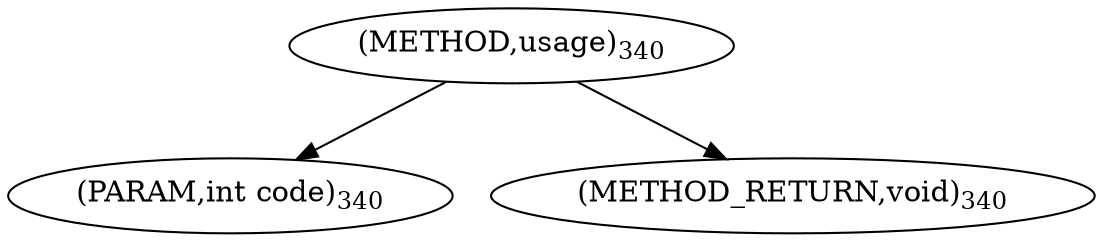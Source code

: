 digraph "usage" {  
"10282" [label = <(METHOD,usage)<SUB>340</SUB>> ]
"10283" [label = <(PARAM,int code)<SUB>340</SUB>> ]
"10284" [label = <(METHOD_RETURN,void)<SUB>340</SUB>> ]
  "10282" -> "10283" 
  "10282" -> "10284" 
}
